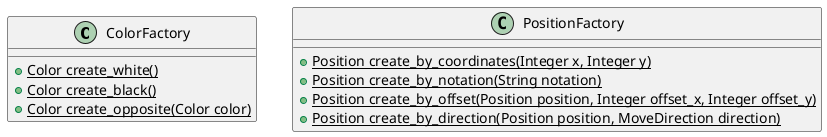 @startuml
class ColorFactory {
    + {static} Color create_white()
    + {static} Color create_black()
    + {static} Color create_opposite(Color color)
}

class PositionFactory {
    + {static} Position create_by_coordinates(Integer x, Integer y)
    + {static} Position create_by_notation(String notation)
    + {static} Position create_by_offset(Position position, Integer offset_x, Integer offset_y)
    + {static} Position create_by_direction(Position position, MoveDirection direction)
}
@enduml
